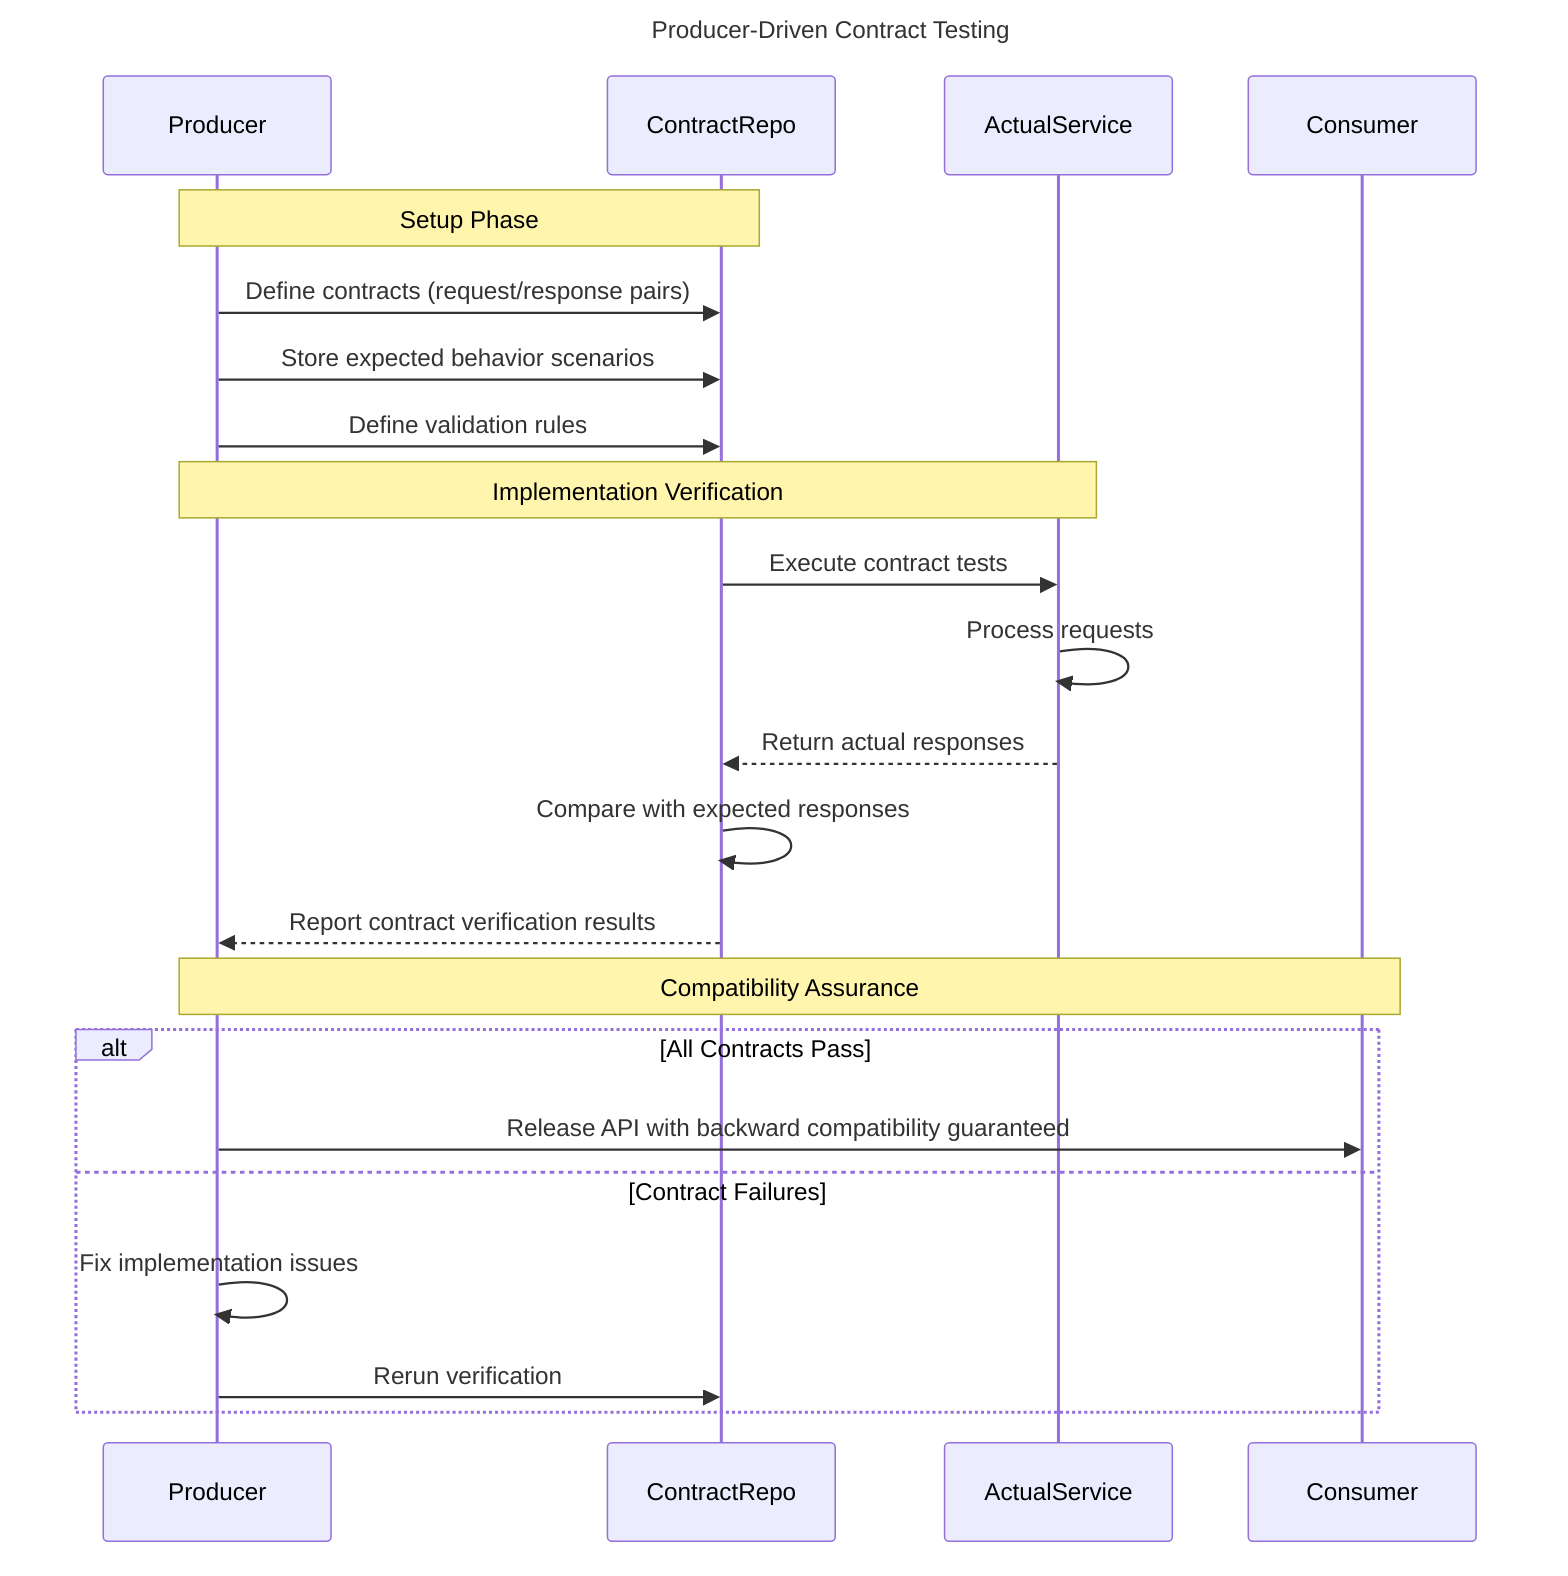 sequenceDiagram
    title Producer-Driven Contract Testing
    participant Producer
    participant ContractRepo
    participant ActualService
    participant Consumer
    
    note over Producer,ContractRepo: Setup Phase
    Producer ->> ContractRepo: Define contracts (request/response pairs)
    Producer ->> ContractRepo: Store expected behavior scenarios
    Producer ->> ContractRepo: Define validation rules
    
    note over Producer,ActualService: Implementation Verification
    ContractRepo ->> ActualService: Execute contract tests
    ActualService ->> ActualService: Process requests
    ActualService -->> ContractRepo: Return actual responses
    ContractRepo ->> ContractRepo: Compare with expected responses
    ContractRepo -->> Producer: Report contract verification results
    
    note over Producer,Consumer: Compatibility Assurance
    alt All Contracts Pass
        Producer ->> Consumer: Release API with backward compatibility guaranteed
    else Contract Failures
        Producer ->> Producer: Fix implementation issues
        Producer ->> ContractRepo: Rerun verification
    end